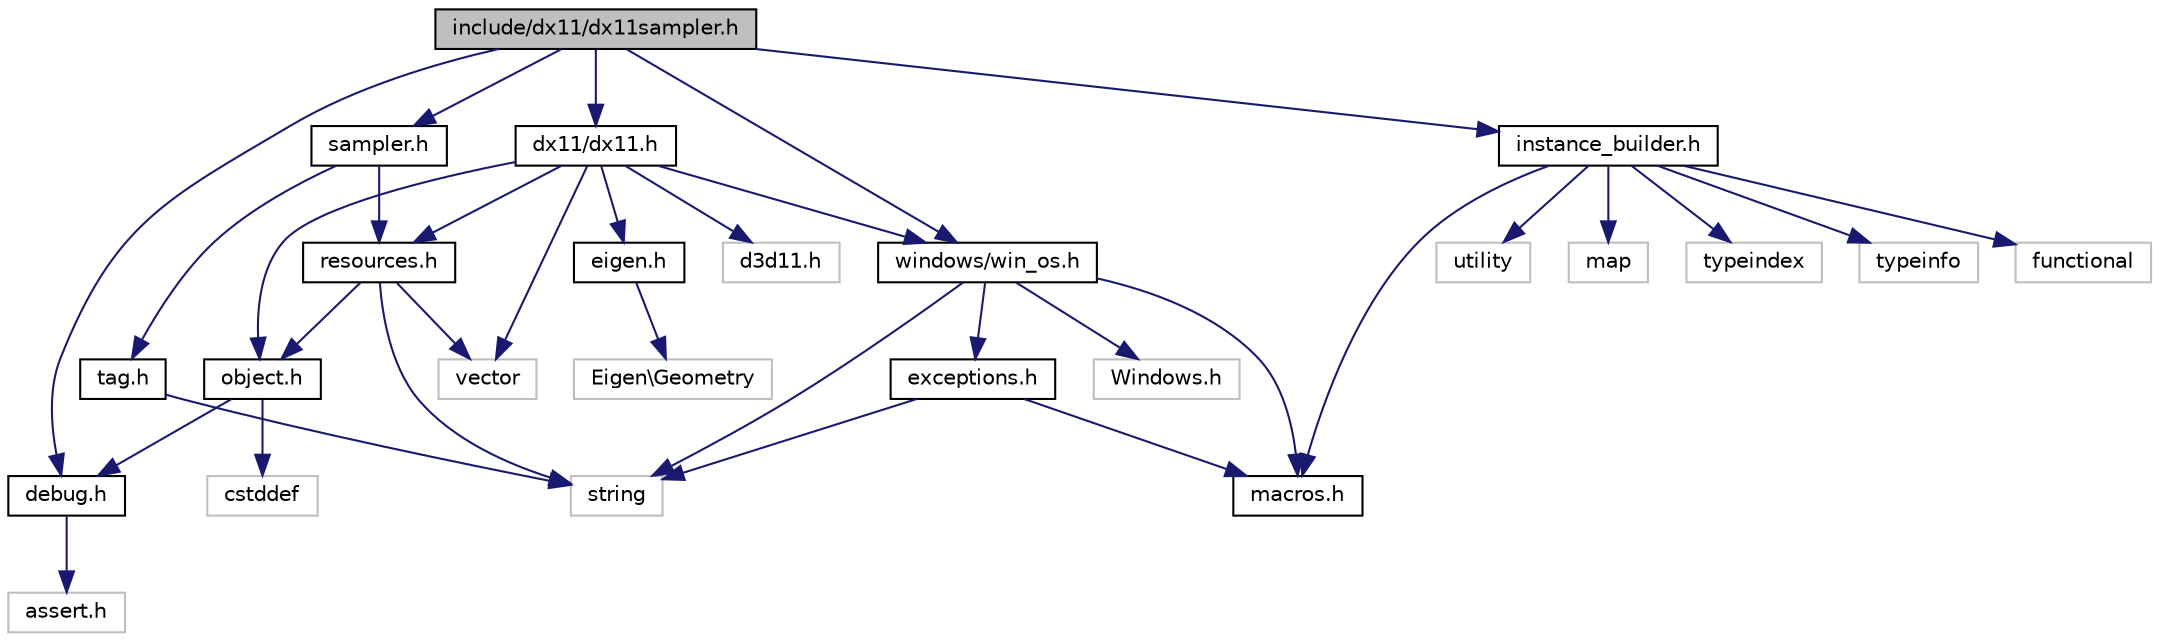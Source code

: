 digraph "include/dx11/dx11sampler.h"
{
  edge [fontname="Helvetica",fontsize="10",labelfontname="Helvetica",labelfontsize="10"];
  node [fontname="Helvetica",fontsize="10",shape=record];
  Node1 [label="include/dx11/dx11sampler.h",height=0.2,width=0.4,color="black", fillcolor="grey75", style="filled", fontcolor="black"];
  Node1 -> Node2 [color="midnightblue",fontsize="10",style="solid",fontname="Helvetica"];
  Node2 [label="sampler.h",height=0.2,width=0.4,color="black", fillcolor="white", style="filled",URL="$sampler_8h.html",tooltip="This file contains the interfaces used to define sampler states. "];
  Node2 -> Node3 [color="midnightblue",fontsize="10",style="solid",fontname="Helvetica"];
  Node3 [label="tag.h",height=0.2,width=0.4,color="black", fillcolor="white", style="filled",URL="$tag_8h.html",tooltip="This file contains the classes used to handle hashed strings. "];
  Node3 -> Node4 [color="midnightblue",fontsize="10",style="solid",fontname="Helvetica"];
  Node4 [label="string",height=0.2,width=0.4,color="grey75", fillcolor="white", style="filled"];
  Node2 -> Node5 [color="midnightblue",fontsize="10",style="solid",fontname="Helvetica"];
  Node5 [label="resources.h",height=0.2,width=0.4,color="black", fillcolor="white", style="filled",URL="$resources_8h.html",tooltip="Generic graphical resource interfaces. "];
  Node5 -> Node4 [color="midnightblue",fontsize="10",style="solid",fontname="Helvetica"];
  Node5 -> Node6 [color="midnightblue",fontsize="10",style="solid",fontname="Helvetica"];
  Node6 [label="vector",height=0.2,width=0.4,color="grey75", fillcolor="white", style="filled"];
  Node5 -> Node7 [color="midnightblue",fontsize="10",style="solid",fontname="Helvetica"];
  Node7 [label="object.h",height=0.2,width=0.4,color="black", fillcolor="white", style="filled",URL="$object_8h.html",tooltip="This file contains the classes needed to manage reference counted object and smart pointers..."];
  Node7 -> Node8 [color="midnightblue",fontsize="10",style="solid",fontname="Helvetica"];
  Node8 [label="cstddef",height=0.2,width=0.4,color="grey75", fillcolor="white", style="filled"];
  Node7 -> Node9 [color="midnightblue",fontsize="10",style="solid",fontname="Helvetica"];
  Node9 [label="debug.h",height=0.2,width=0.4,color="black", fillcolor="white", style="filled",URL="$debug_8h.html",tooltip="Debug macros and methods. "];
  Node9 -> Node10 [color="midnightblue",fontsize="10",style="solid",fontname="Helvetica"];
  Node10 [label="assert.h",height=0.2,width=0.4,color="grey75", fillcolor="white", style="filled"];
  Node1 -> Node9 [color="midnightblue",fontsize="10",style="solid",fontname="Helvetica"];
  Node1 -> Node11 [color="midnightblue",fontsize="10",style="solid",fontname="Helvetica"];
  Node11 [label="dx11/dx11.h",height=0.2,width=0.4,color="black", fillcolor="white", style="filled",URL="$dx11_8h.html",tooltip="Utility and wrapper methods for DirectX11. "];
  Node11 -> Node12 [color="midnightblue",fontsize="10",style="solid",fontname="Helvetica"];
  Node12 [label="d3d11.h",height=0.2,width=0.4,color="grey75", fillcolor="white", style="filled"];
  Node11 -> Node6 [color="midnightblue",fontsize="10",style="solid",fontname="Helvetica"];
  Node11 -> Node13 [color="midnightblue",fontsize="10",style="solid",fontname="Helvetica"];
  Node13 [label="eigen.h",height=0.2,width=0.4,color="black", fillcolor="white", style="filled",URL="$eigen_8h.html",tooltip="Wrapper around Eigen headers. "];
  Node13 -> Node14 [color="midnightblue",fontsize="10",style="solid",fontname="Helvetica"];
  Node14 [label="Eigen\\Geometry",height=0.2,width=0.4,color="grey75", fillcolor="white", style="filled"];
  Node11 -> Node7 [color="midnightblue",fontsize="10",style="solid",fontname="Helvetica"];
  Node11 -> Node5 [color="midnightblue",fontsize="10",style="solid",fontname="Helvetica"];
  Node11 -> Node15 [color="midnightblue",fontsize="10",style="solid",fontname="Helvetica"];
  Node15 [label="windows/win_os.h",height=0.2,width=0.4,color="black", fillcolor="white", style="filled",URL="$win__os_8h.html",tooltip="Windows-specific interfaces. "];
  Node15 -> Node16 [color="midnightblue",fontsize="10",style="solid",fontname="Helvetica"];
  Node16 [label="Windows.h",height=0.2,width=0.4,color="grey75", fillcolor="white", style="filled"];
  Node15 -> Node4 [color="midnightblue",fontsize="10",style="solid",fontname="Helvetica"];
  Node15 -> Node17 [color="midnightblue",fontsize="10",style="solid",fontname="Helvetica"];
  Node17 [label="exceptions.h",height=0.2,width=0.4,color="black", fillcolor="white", style="filled",URL="$exceptions_8h.html",tooltip="Defines classes and macros used for exception handling. "];
  Node17 -> Node4 [color="midnightblue",fontsize="10",style="solid",fontname="Helvetica"];
  Node17 -> Node18 [color="midnightblue",fontsize="10",style="solid",fontname="Helvetica"];
  Node18 [label="macros.h",height=0.2,width=0.4,color="black", fillcolor="white", style="filled",URL="$macros_8h.html",tooltip="Bad and ugly macros are declared here :D. "];
  Node15 -> Node18 [color="midnightblue",fontsize="10",style="solid",fontname="Helvetica"];
  Node1 -> Node15 [color="midnightblue",fontsize="10",style="solid",fontname="Helvetica"];
  Node1 -> Node19 [color="midnightblue",fontsize="10",style="solid",fontname="Helvetica"];
  Node19 [label="instance_builder.h",height=0.2,width=0.4,color="black", fillcolor="white", style="filled",URL="$instance__builder_8h.html",tooltip="Classes used to programmatically create class instances from template data. "];
  Node19 -> Node20 [color="midnightblue",fontsize="10",style="solid",fontname="Helvetica"];
  Node20 [label="typeindex",height=0.2,width=0.4,color="grey75", fillcolor="white", style="filled"];
  Node19 -> Node21 [color="midnightblue",fontsize="10",style="solid",fontname="Helvetica"];
  Node21 [label="typeinfo",height=0.2,width=0.4,color="grey75", fillcolor="white", style="filled"];
  Node19 -> Node22 [color="midnightblue",fontsize="10",style="solid",fontname="Helvetica"];
  Node22 [label="functional",height=0.2,width=0.4,color="grey75", fillcolor="white", style="filled"];
  Node19 -> Node23 [color="midnightblue",fontsize="10",style="solid",fontname="Helvetica"];
  Node23 [label="utility",height=0.2,width=0.4,color="grey75", fillcolor="white", style="filled"];
  Node19 -> Node24 [color="midnightblue",fontsize="10",style="solid",fontname="Helvetica"];
  Node24 [label="map",height=0.2,width=0.4,color="grey75", fillcolor="white", style="filled"];
  Node19 -> Node18 [color="midnightblue",fontsize="10",style="solid",fontname="Helvetica"];
}
